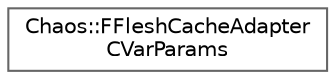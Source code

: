 digraph "Graphical Class Hierarchy"
{
 // INTERACTIVE_SVG=YES
 // LATEX_PDF_SIZE
  bgcolor="transparent";
  edge [fontname=Helvetica,fontsize=10,labelfontname=Helvetica,labelfontsize=10];
  node [fontname=Helvetica,fontsize=10,shape=box,height=0.2,width=0.4];
  rankdir="LR";
  Node0 [id="Node000000",label="Chaos::FFleshCacheAdapter\lCVarParams",height=0.2,width=0.4,color="grey40", fillcolor="white", style="filled",URL="$d9/ddd/structChaos_1_1FFleshCacheAdapterCVarParams.html",tooltip=" "];
}
